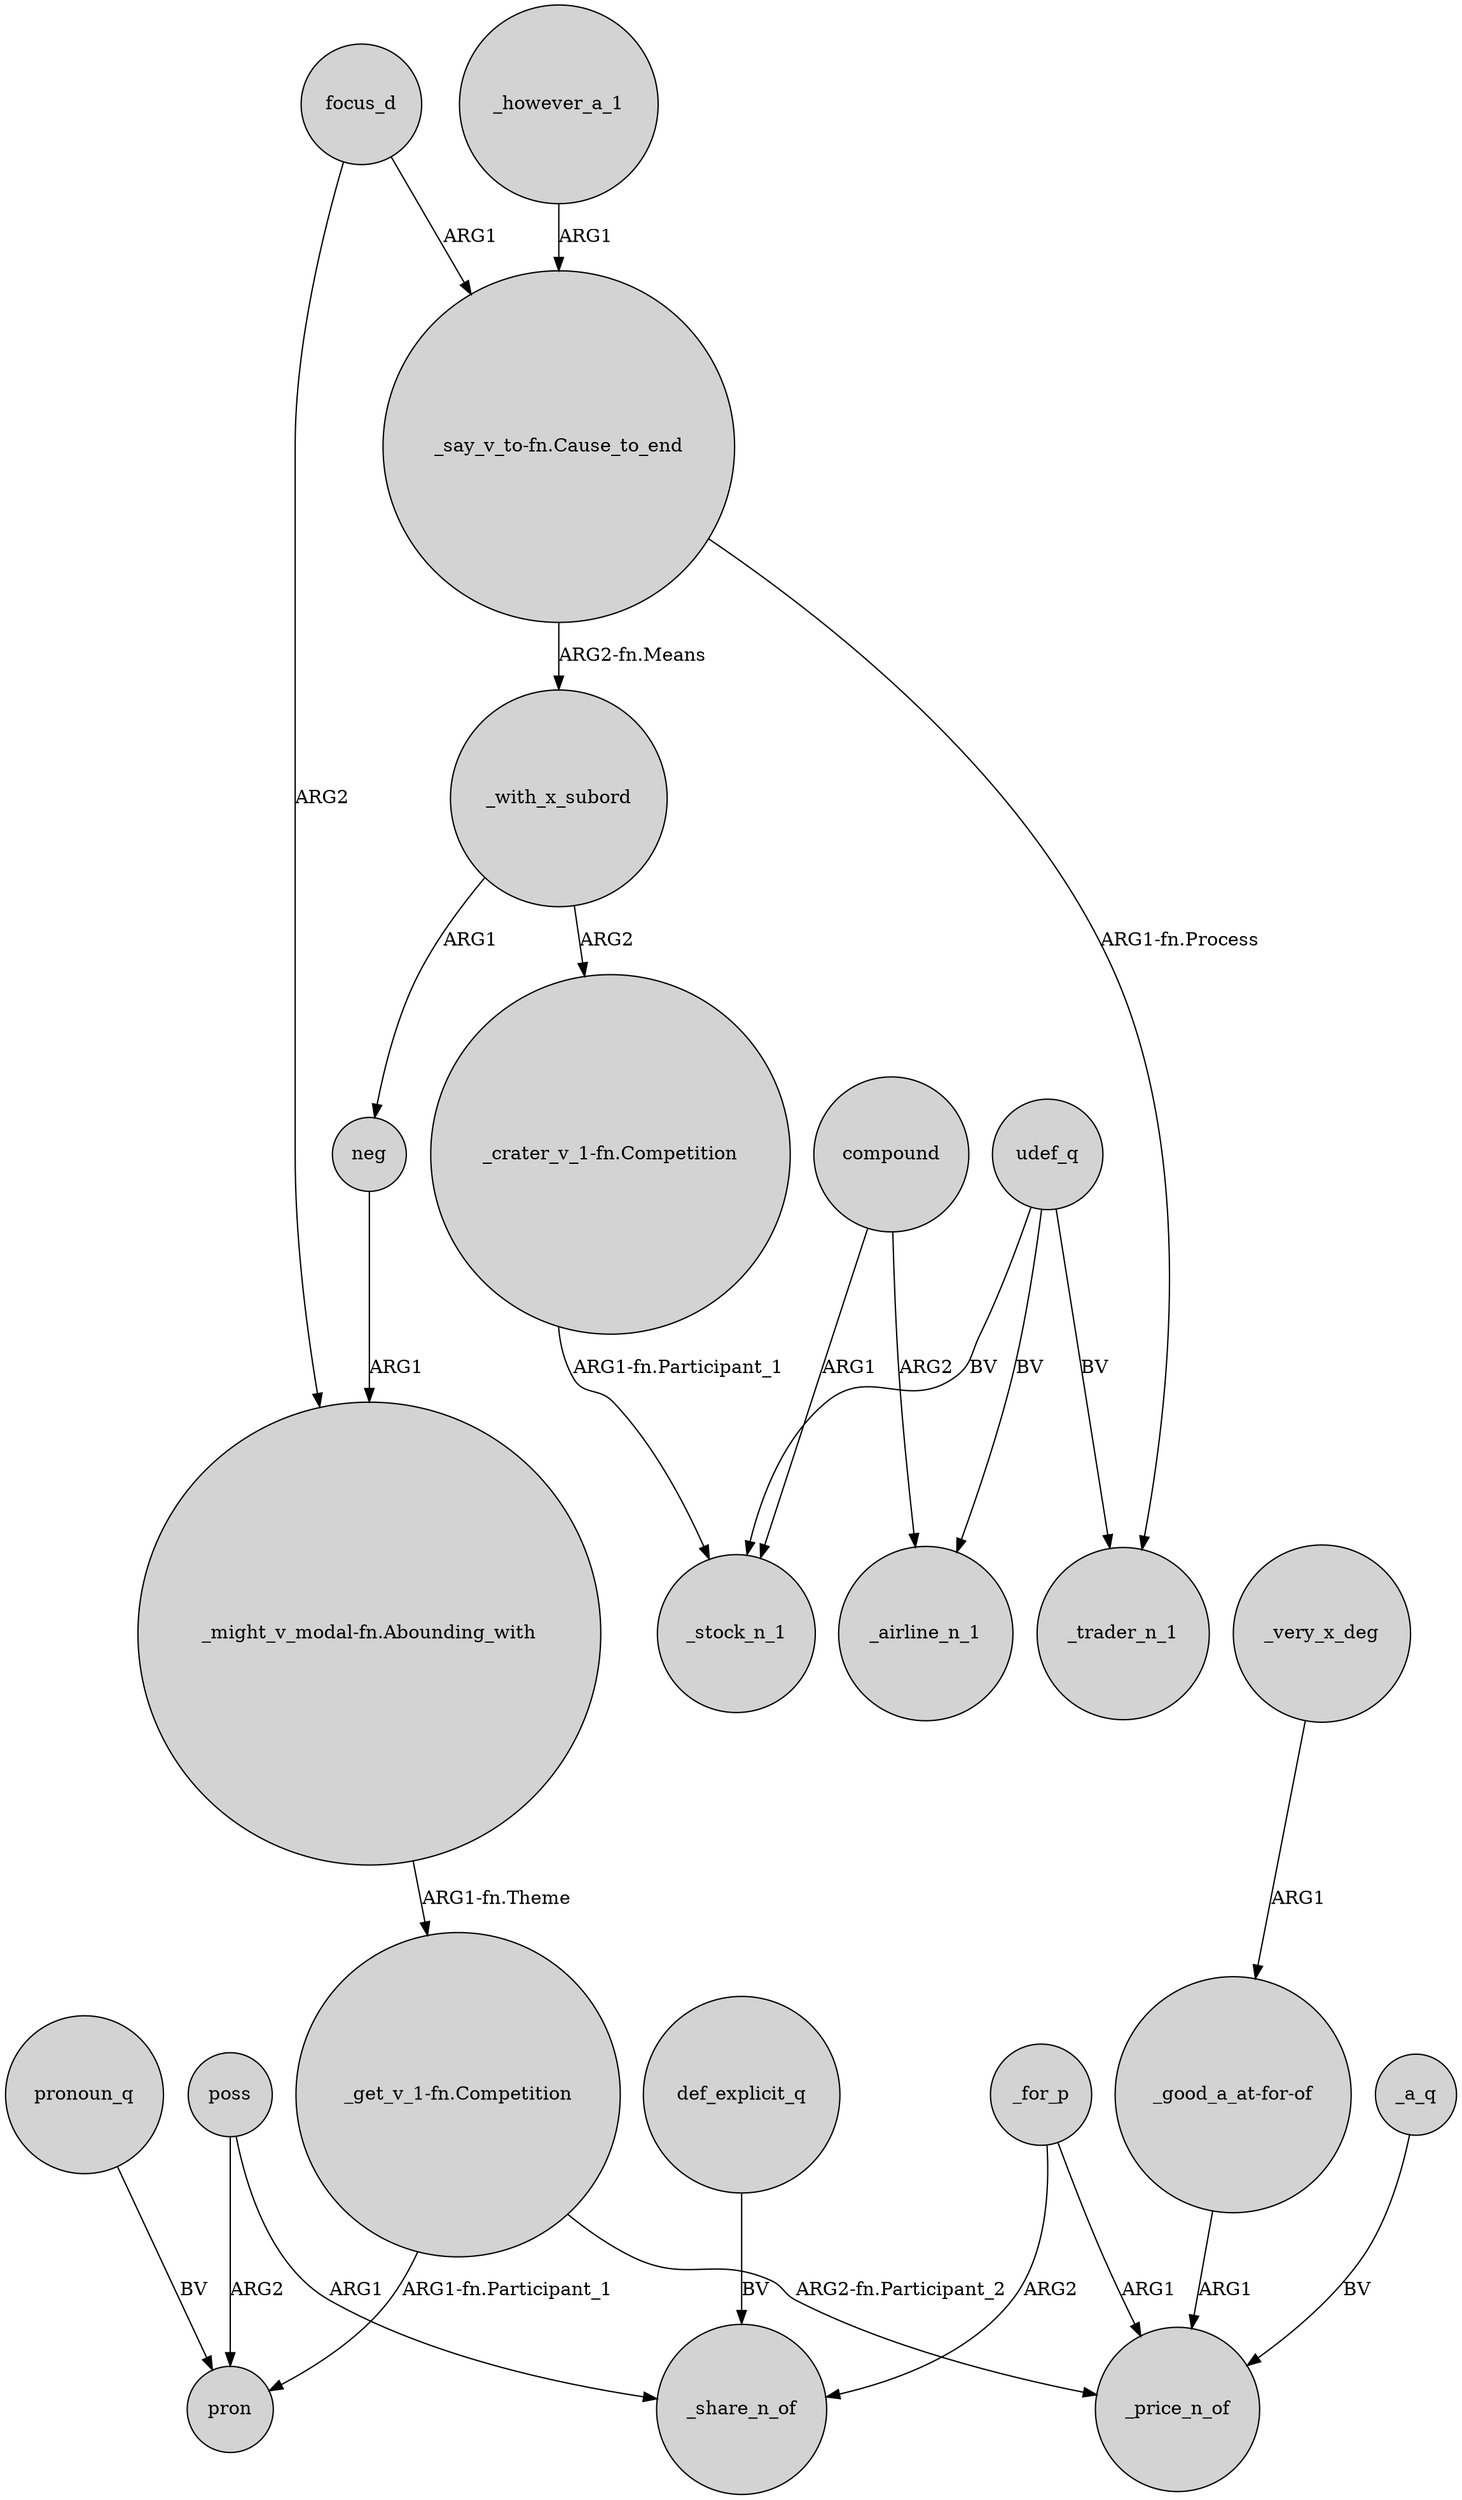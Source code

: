 digraph {
	node [shape=circle style=filled]
	"_say_v_to-fn.Cause_to_end" -> _trader_n_1 [label="ARG1-fn.Process"]
	"_might_v_modal-fn.Abounding_with" -> "_get_v_1-fn.Competition" [label="ARG1-fn.Theme"]
	_very_x_deg -> "_good_a_at-for-of" [label=ARG1]
	_for_p -> _share_n_of [label=ARG2]
	_with_x_subord -> "_crater_v_1-fn.Competition" [label=ARG2]
	focus_d -> "_say_v_to-fn.Cause_to_end" [label=ARG1]
	_with_x_subord -> neg [label=ARG1]
	def_explicit_q -> _share_n_of [label=BV]
	"_get_v_1-fn.Competition" -> pron [label="ARG1-fn.Participant_1"]
	udef_q -> _airline_n_1 [label=BV]
	compound -> _stock_n_1 [label=ARG1]
	pronoun_q -> pron [label=BV]
	udef_q -> _trader_n_1 [label=BV]
	poss -> pron [label=ARG2]
	udef_q -> _stock_n_1 [label=BV]
	compound -> _airline_n_1 [label=ARG2]
	focus_d -> "_might_v_modal-fn.Abounding_with" [label=ARG2]
	"_crater_v_1-fn.Competition" -> _stock_n_1 [label="ARG1-fn.Participant_1"]
	neg -> "_might_v_modal-fn.Abounding_with" [label=ARG1]
	poss -> _share_n_of [label=ARG1]
	"_say_v_to-fn.Cause_to_end" -> _with_x_subord [label="ARG2-fn.Means"]
	_a_q -> _price_n_of [label=BV]
	"_get_v_1-fn.Competition" -> _price_n_of [label="ARG2-fn.Participant_2"]
	"_good_a_at-for-of" -> _price_n_of [label=ARG1]
	_however_a_1 -> "_say_v_to-fn.Cause_to_end" [label=ARG1]
	_for_p -> _price_n_of [label=ARG1]
}
